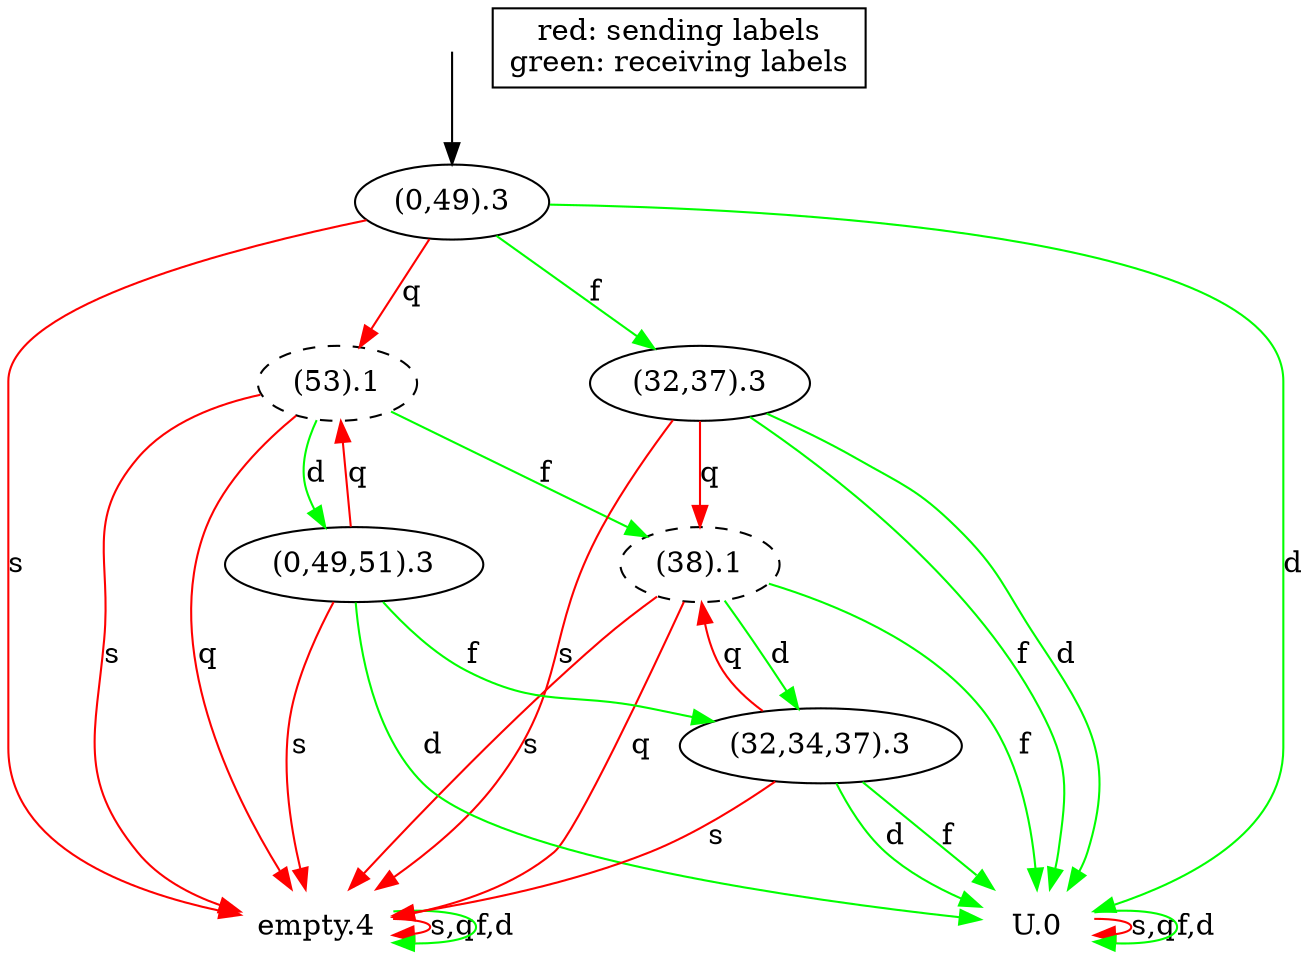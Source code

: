 /*
  -- Don't delete or change the comment section. Parsing depends on several attributes in here. --
  generator:   BSD 1.0-unreleased
  input file:  C.owfn
  bound:             1
  #labels (total):   4
  #sending labels:   2
  #receiving labels: 2
  #nodes:            8
  computation time:  0 s
  memory consumed:   1808 KB
*/

digraph {
	initialNode [shape=point,label="",style=invis,weight=100];
	initialNode -> "(0,49).3";
	"(0,49).3" -> "empty.4" [label="s",color=red]; /*sending*/
	"(0,49).3" -> "(53).1" [label="q",color=red]; /*sending*/
	"(0,49).3" -> "(32,37).3" [label="f",color=green]; /*receiving*/
	"(0,49).3" -> "U.0" [label="d",color=green]; /*receiving*/
	"(53).1" [style=dashed];
	"(53).1" -> "empty.4" [label="s",color=red]; /*sending*/
	"(53).1" -> "empty.4" [label="q",color=red]; /*sending*/
	"(53).1" -> "(38).1" [label="f",color=green]; /*receiving*/
	"(53).1" -> "(0,49,51).3" [label="d",color=green]; /*receiving*/
	"(32,37).3" -> "empty.4" [label="s",color=red]; /*sending*/
	"(32,37).3" -> "(38).1" [label="q",color=red]; /*sending*/
	"(32,37).3" -> "U.0" [label="f",color=green]; /*receiving*/
	"(32,37).3" -> "U.0" [label="d",color=green]; /*receiving*/
	"(38).1" [style=dashed];
	"(38).1" -> "empty.4" [label="s",color=red]; /*sending*/
	"(38).1" -> "empty.4" [label="q",color=red]; /*sending*/
	"(38).1" -> "U.0" [label="f",color=green]; /*receiving*/
	"(38).1" -> "(32,34,37).3" [label="d",color=green]; /*receiving*/
	"(0,49,51).3" -> "empty.4" [label="s",color=red]; /*sending*/
	"(0,49,51).3" -> "(53).1" [label="q",color=red]; /*sending*/
	"(0,49,51).3" -> "(32,34,37).3" [label="f",color=green]; /*receiving*/
	"(0,49,51).3" -> "U.0" [label="d",color=green]; /*receiving*/
	"(32,34,37).3" -> "empty.4" [label="s",color=red]; /*sending*/
	"(32,34,37).3" -> "(38).1" [label="q",color=red]; /*sending*/
	"(32,34,37).3" -> "U.0" [label="f",color=green]; /*receiving*/
	"(32,34,37).3" -> "U.0" [label="d",color=green]; /*receiving*/
	"U.0" [shape=plaintext];
	"U.0" -> "U.0" [label="s,q",color=red];  /*sending*/
	"U.0" -> "U.0" [label="f,d",color=green];  /*receiving*/
	"empty.4" [shape=plaintext];
	"empty.4" -> "empty.4" [label="s,q",color=red];  /*sending*/
	"empty.4" -> "empty.4" [label="f,d",color=green];  /*receiving*/
	footnote [shape=box,label="red: sending labels\ngreen: receiving labels"];
}
